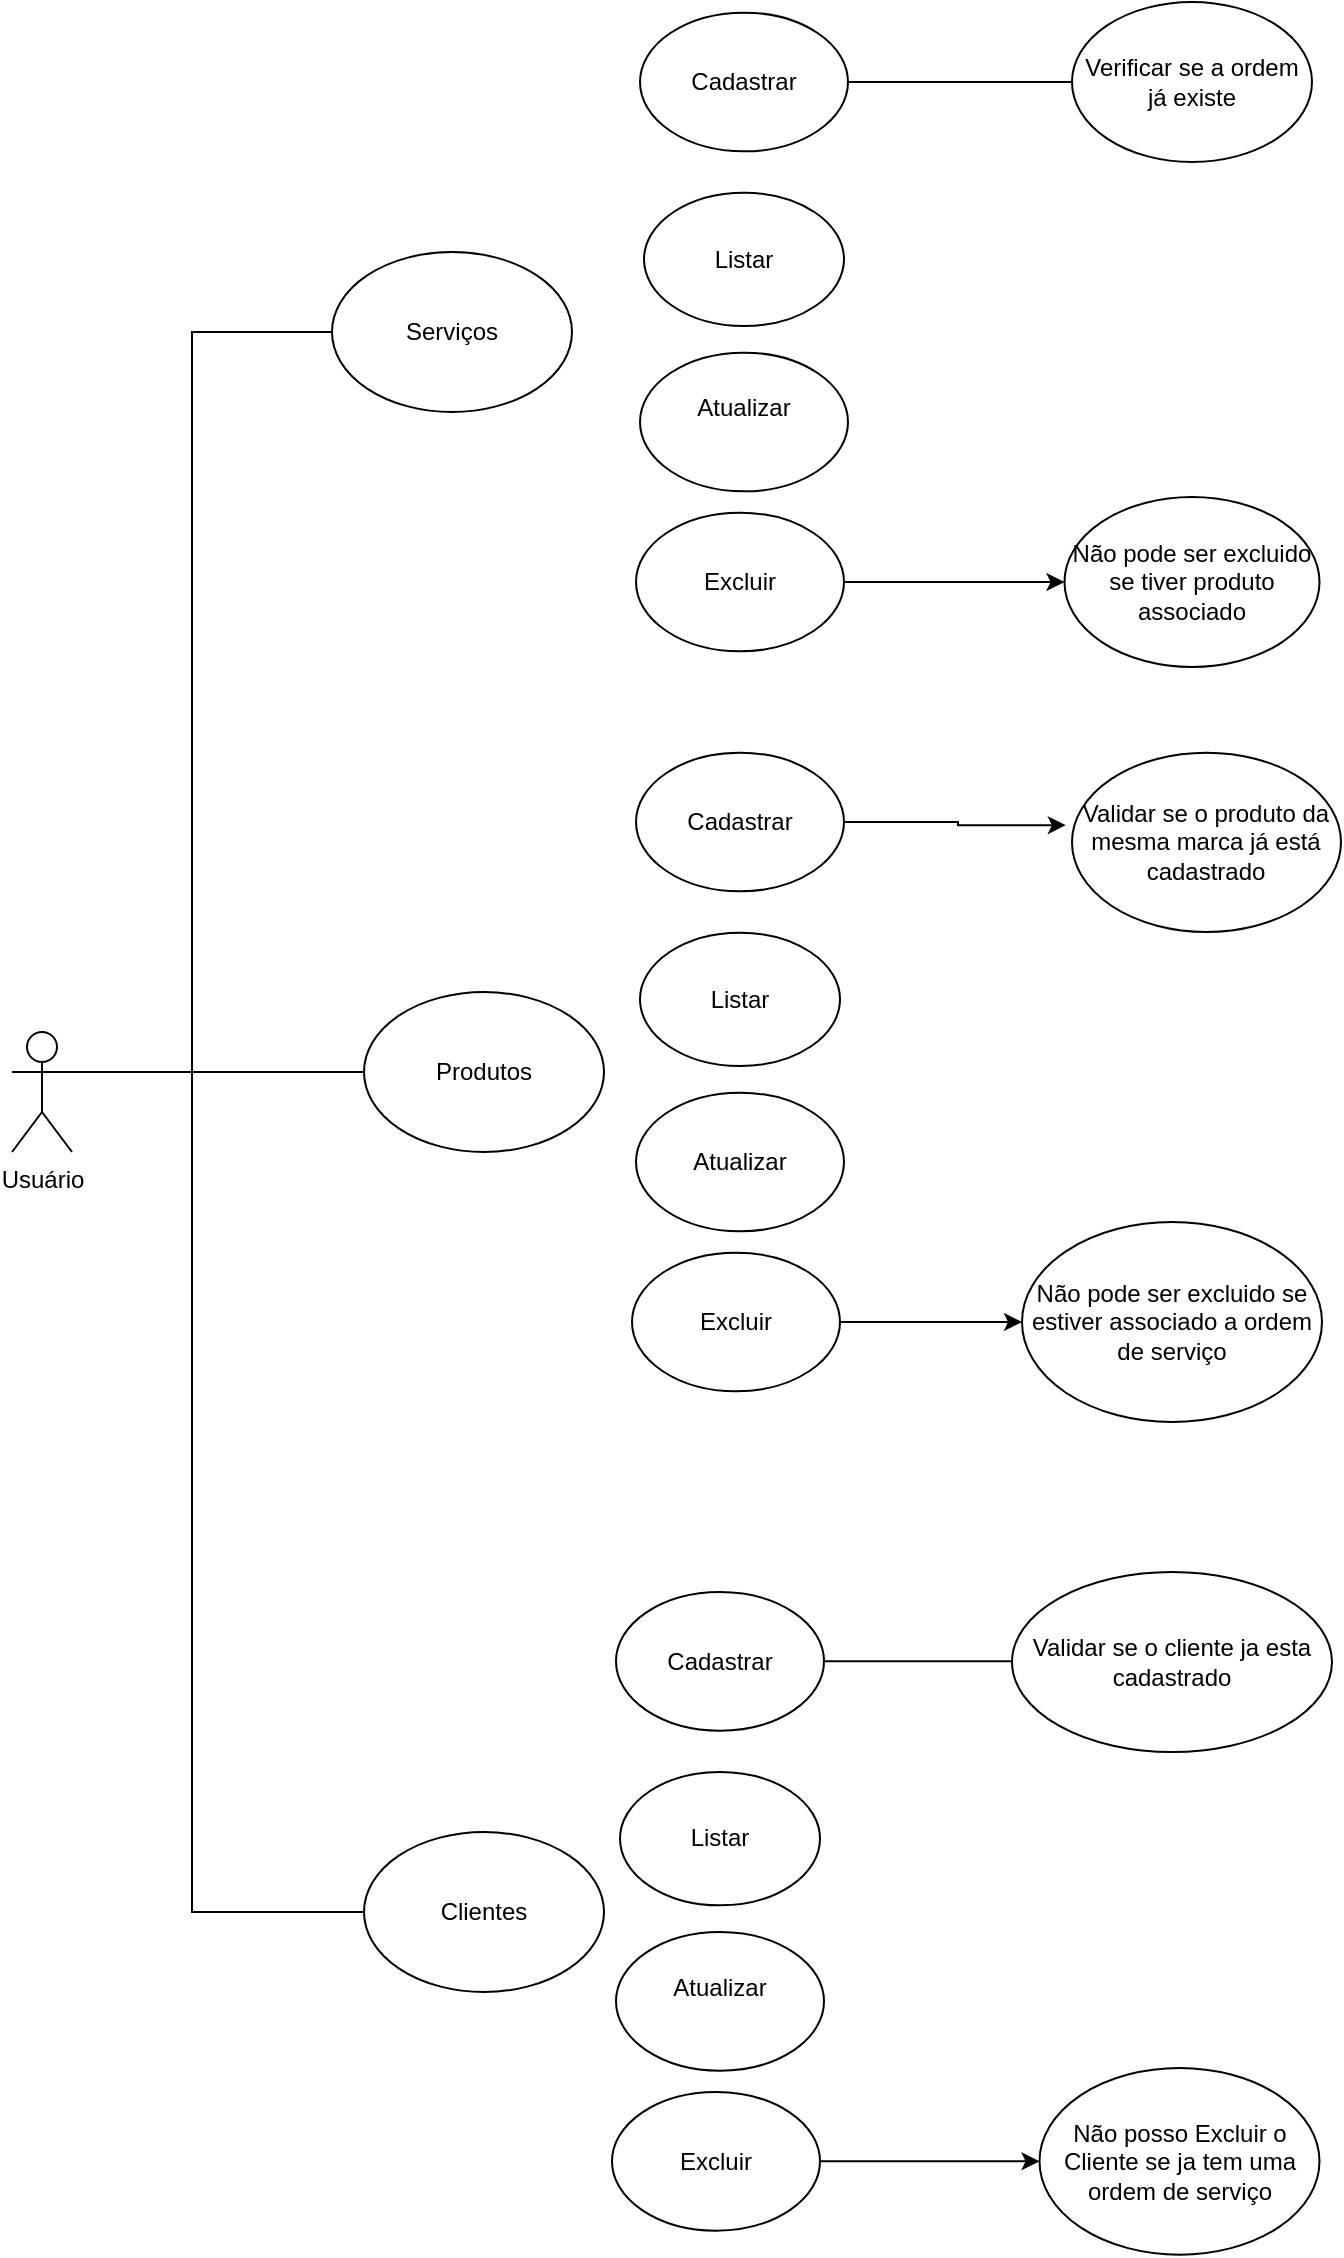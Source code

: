 <mxfile version="24.6.4" type="device">
  <diagram name="Página-1" id="2fv0zx_rzzcKRC5fdZTG">
    <mxGraphModel dx="1857" dy="2156" grid="1" gridSize="10" guides="1" tooltips="1" connect="1" arrows="1" fold="1" page="1" pageScale="1" pageWidth="827" pageHeight="1169" math="0" shadow="0">
      <root>
        <mxCell id="0" />
        <mxCell id="1" parent="0" />
        <mxCell id="ayJkuLJCnhyEj2kJI8mR-2" value="Usuário&lt;div&gt;&lt;br&gt;&lt;/div&gt;" style="shape=umlActor;verticalLabelPosition=bottom;verticalAlign=top;html=1;outlineConnect=0;" vertex="1" parent="1">
          <mxGeometry x="30" y="500" width="30" height="60" as="geometry" />
        </mxCell>
        <mxCell id="ayJkuLJCnhyEj2kJI8mR-6" value="&lt;div&gt;Produtos&lt;/div&gt;" style="ellipse;whiteSpace=wrap;html=1;" vertex="1" parent="1">
          <mxGeometry x="206" y="480" width="120" height="80" as="geometry" />
        </mxCell>
        <mxCell id="ayJkuLJCnhyEj2kJI8mR-8" value="Clientes" style="ellipse;whiteSpace=wrap;html=1;" vertex="1" parent="1">
          <mxGeometry x="206" y="900" width="120" height="80" as="geometry" />
        </mxCell>
        <mxCell id="ayJkuLJCnhyEj2kJI8mR-9" value="Serviços" style="ellipse;whiteSpace=wrap;html=1;" vertex="1" parent="1">
          <mxGeometry x="190" y="110" width="120" height="80" as="geometry" />
        </mxCell>
        <mxCell id="ayJkuLJCnhyEj2kJI8mR-10" value="Listar" style="ellipse;whiteSpace=wrap;html=1;" vertex="1" parent="1">
          <mxGeometry x="334" y="870" width="100" height="66.67" as="geometry" />
        </mxCell>
        <mxCell id="ayJkuLJCnhyEj2kJI8mR-38" style="edgeStyle=orthogonalEdgeStyle;rounded=0;orthogonalLoop=1;jettySize=auto;html=1;" edge="1" parent="1" source="ayJkuLJCnhyEj2kJI8mR-11">
          <mxGeometry relative="1" as="geometry">
            <mxPoint x="540" y="814.665" as="targetPoint" />
          </mxGeometry>
        </mxCell>
        <mxCell id="ayJkuLJCnhyEj2kJI8mR-11" value="Cadastrar" style="ellipse;whiteSpace=wrap;html=1;" vertex="1" parent="1">
          <mxGeometry x="332" y="780" width="104" height="69.33" as="geometry" />
        </mxCell>
        <mxCell id="ayJkuLJCnhyEj2kJI8mR-12" value="Atualizar&lt;div&gt;&lt;br&gt;&lt;/div&gt;" style="ellipse;whiteSpace=wrap;html=1;" vertex="1" parent="1">
          <mxGeometry x="332" y="950" width="104" height="69.33" as="geometry" />
        </mxCell>
        <mxCell id="ayJkuLJCnhyEj2kJI8mR-52" style="edgeStyle=orthogonalEdgeStyle;rounded=0;orthogonalLoop=1;jettySize=auto;html=1;exitX=1;exitY=0.5;exitDx=0;exitDy=0;entryX=0;entryY=0.5;entryDx=0;entryDy=0;" edge="1" parent="1" source="ayJkuLJCnhyEj2kJI8mR-13" target="ayJkuLJCnhyEj2kJI8mR-41">
          <mxGeometry relative="1" as="geometry" />
        </mxCell>
        <mxCell id="ayJkuLJCnhyEj2kJI8mR-13" value="Excluir" style="ellipse;whiteSpace=wrap;html=1;" vertex="1" parent="1">
          <mxGeometry x="330" y="1030" width="104" height="69.33" as="geometry" />
        </mxCell>
        <mxCell id="ayJkuLJCnhyEj2kJI8mR-21" value="" style="endArrow=none;html=1;rounded=0;" edge="1" parent="1">
          <mxGeometry width="50" height="50" relative="1" as="geometry">
            <mxPoint x="60" y="520" as="sourcePoint" />
            <mxPoint x="110" y="520" as="targetPoint" />
          </mxGeometry>
        </mxCell>
        <mxCell id="ayJkuLJCnhyEj2kJI8mR-22" value="" style="endArrow=none;html=1;rounded=0;entryX=0;entryY=0.5;entryDx=0;entryDy=0;" edge="1" parent="1" target="ayJkuLJCnhyEj2kJI8mR-9">
          <mxGeometry width="50" height="50" relative="1" as="geometry">
            <mxPoint x="120" y="520" as="sourcePoint" />
            <mxPoint x="110" y="160" as="targetPoint" />
            <Array as="points">
              <mxPoint x="120" y="330" />
              <mxPoint x="120" y="150" />
            </Array>
          </mxGeometry>
        </mxCell>
        <mxCell id="ayJkuLJCnhyEj2kJI8mR-23" value="" style="endArrow=none;html=1;rounded=0;entryX=0;entryY=0.5;entryDx=0;entryDy=0;" edge="1" parent="1" target="ayJkuLJCnhyEj2kJI8mR-6">
          <mxGeometry width="50" height="50" relative="1" as="geometry">
            <mxPoint x="110" y="520" as="sourcePoint" />
            <mxPoint x="140" y="530" as="targetPoint" />
          </mxGeometry>
        </mxCell>
        <mxCell id="ayJkuLJCnhyEj2kJI8mR-24" value="" style="endArrow=none;html=1;rounded=0;exitX=0;exitY=0.5;exitDx=0;exitDy=0;" edge="1" parent="1" source="ayJkuLJCnhyEj2kJI8mR-8">
          <mxGeometry width="50" height="50" relative="1" as="geometry">
            <mxPoint x="120" y="960" as="sourcePoint" />
            <mxPoint x="120" y="520" as="targetPoint" />
            <Array as="points">
              <mxPoint x="120" y="940" />
            </Array>
          </mxGeometry>
        </mxCell>
        <mxCell id="ayJkuLJCnhyEj2kJI8mR-28" value="Listar" style="ellipse;whiteSpace=wrap;html=1;" vertex="1" parent="1">
          <mxGeometry x="344" y="450.34" width="100" height="66.67" as="geometry" />
        </mxCell>
        <mxCell id="ayJkuLJCnhyEj2kJI8mR-29" value="Cadastrar" style="ellipse;whiteSpace=wrap;html=1;" vertex="1" parent="1">
          <mxGeometry x="342" y="360.34" width="104" height="69.33" as="geometry" />
        </mxCell>
        <mxCell id="ayJkuLJCnhyEj2kJI8mR-30" value="Atualizar" style="ellipse;whiteSpace=wrap;html=1;" vertex="1" parent="1">
          <mxGeometry x="342" y="530.34" width="104" height="69.33" as="geometry" />
        </mxCell>
        <mxCell id="ayJkuLJCnhyEj2kJI8mR-46" style="edgeStyle=orthogonalEdgeStyle;rounded=0;orthogonalLoop=1;jettySize=auto;html=1;" edge="1" parent="1" source="ayJkuLJCnhyEj2kJI8mR-31" target="ayJkuLJCnhyEj2kJI8mR-47">
          <mxGeometry relative="1" as="geometry">
            <mxPoint x="590" y="645.005" as="targetPoint" />
          </mxGeometry>
        </mxCell>
        <mxCell id="ayJkuLJCnhyEj2kJI8mR-31" value="Excluir" style="ellipse;whiteSpace=wrap;html=1;" vertex="1" parent="1">
          <mxGeometry x="340" y="610.34" width="104" height="69.33" as="geometry" />
        </mxCell>
        <mxCell id="ayJkuLJCnhyEj2kJI8mR-34" value="Listar" style="ellipse;whiteSpace=wrap;html=1;" vertex="1" parent="1">
          <mxGeometry x="346" y="80.34" width="100" height="66.67" as="geometry" />
        </mxCell>
        <mxCell id="ayJkuLJCnhyEj2kJI8mR-48" style="edgeStyle=orthogonalEdgeStyle;rounded=0;orthogonalLoop=1;jettySize=auto;html=1;" edge="1" parent="1" source="ayJkuLJCnhyEj2kJI8mR-35">
          <mxGeometry relative="1" as="geometry">
            <mxPoint x="580" y="25.005" as="targetPoint" />
          </mxGeometry>
        </mxCell>
        <mxCell id="ayJkuLJCnhyEj2kJI8mR-35" value="Cadastrar" style="ellipse;whiteSpace=wrap;html=1;" vertex="1" parent="1">
          <mxGeometry x="344" y="-9.66" width="104" height="69.33" as="geometry" />
        </mxCell>
        <mxCell id="ayJkuLJCnhyEj2kJI8mR-36" value="Atualizar&lt;div&gt;&lt;br&gt;&lt;/div&gt;" style="ellipse;whiteSpace=wrap;html=1;" vertex="1" parent="1">
          <mxGeometry x="344" y="160.34" width="104" height="69.33" as="geometry" />
        </mxCell>
        <mxCell id="ayJkuLJCnhyEj2kJI8mR-50" style="edgeStyle=orthogonalEdgeStyle;rounded=0;orthogonalLoop=1;jettySize=auto;html=1;exitX=1;exitY=0.5;exitDx=0;exitDy=0;" edge="1" parent="1" source="ayJkuLJCnhyEj2kJI8mR-37" target="ayJkuLJCnhyEj2kJI8mR-51">
          <mxGeometry relative="1" as="geometry">
            <mxPoint x="590" y="275" as="targetPoint" />
          </mxGeometry>
        </mxCell>
        <mxCell id="ayJkuLJCnhyEj2kJI8mR-37" value="Excluir" style="ellipse;whiteSpace=wrap;html=1;" vertex="1" parent="1">
          <mxGeometry x="342" y="240.34" width="104" height="69.33" as="geometry" />
        </mxCell>
        <mxCell id="ayJkuLJCnhyEj2kJI8mR-39" value="Validar se o cliente ja esta cadastrado" style="ellipse;whiteSpace=wrap;html=1;" vertex="1" parent="1">
          <mxGeometry x="530" y="770" width="160" height="90" as="geometry" />
        </mxCell>
        <mxCell id="ayJkuLJCnhyEj2kJI8mR-41" value="Não posso Excluir o Cliente se ja tem uma ordem de serviço" style="ellipse;whiteSpace=wrap;html=1;" vertex="1" parent="1">
          <mxGeometry x="543.75" y="1018" width="140" height="93.33" as="geometry" />
        </mxCell>
        <mxCell id="ayJkuLJCnhyEj2kJI8mR-43" value="Validar se o produto da mesma marca já está cadastrado" style="ellipse;whiteSpace=wrap;html=1;" vertex="1" parent="1">
          <mxGeometry x="560" y="360.34" width="134.49" height="89.66" as="geometry" />
        </mxCell>
        <mxCell id="ayJkuLJCnhyEj2kJI8mR-45" style="edgeStyle=orthogonalEdgeStyle;rounded=0;orthogonalLoop=1;jettySize=auto;html=1;entryX=-0.023;entryY=0.404;entryDx=0;entryDy=0;entryPerimeter=0;" edge="1" parent="1" source="ayJkuLJCnhyEj2kJI8mR-29" target="ayJkuLJCnhyEj2kJI8mR-43">
          <mxGeometry relative="1" as="geometry" />
        </mxCell>
        <mxCell id="ayJkuLJCnhyEj2kJI8mR-47" value="Não pode ser excluido se estiver associado a ordem de serviço" style="ellipse;whiteSpace=wrap;html=1;" vertex="1" parent="1">
          <mxGeometry x="535" y="595.01" width="150" height="100" as="geometry" />
        </mxCell>
        <mxCell id="ayJkuLJCnhyEj2kJI8mR-49" value="Verificar se a ordem já existe" style="ellipse;whiteSpace=wrap;html=1;" vertex="1" parent="1">
          <mxGeometry x="560" y="-15" width="120" height="80" as="geometry" />
        </mxCell>
        <mxCell id="ayJkuLJCnhyEj2kJI8mR-51" value="Não pode ser excluido se tiver produto associado" style="ellipse;whiteSpace=wrap;html=1;" vertex="1" parent="1">
          <mxGeometry x="556.25" y="232.5" width="127.5" height="85" as="geometry" />
        </mxCell>
      </root>
    </mxGraphModel>
  </diagram>
</mxfile>
